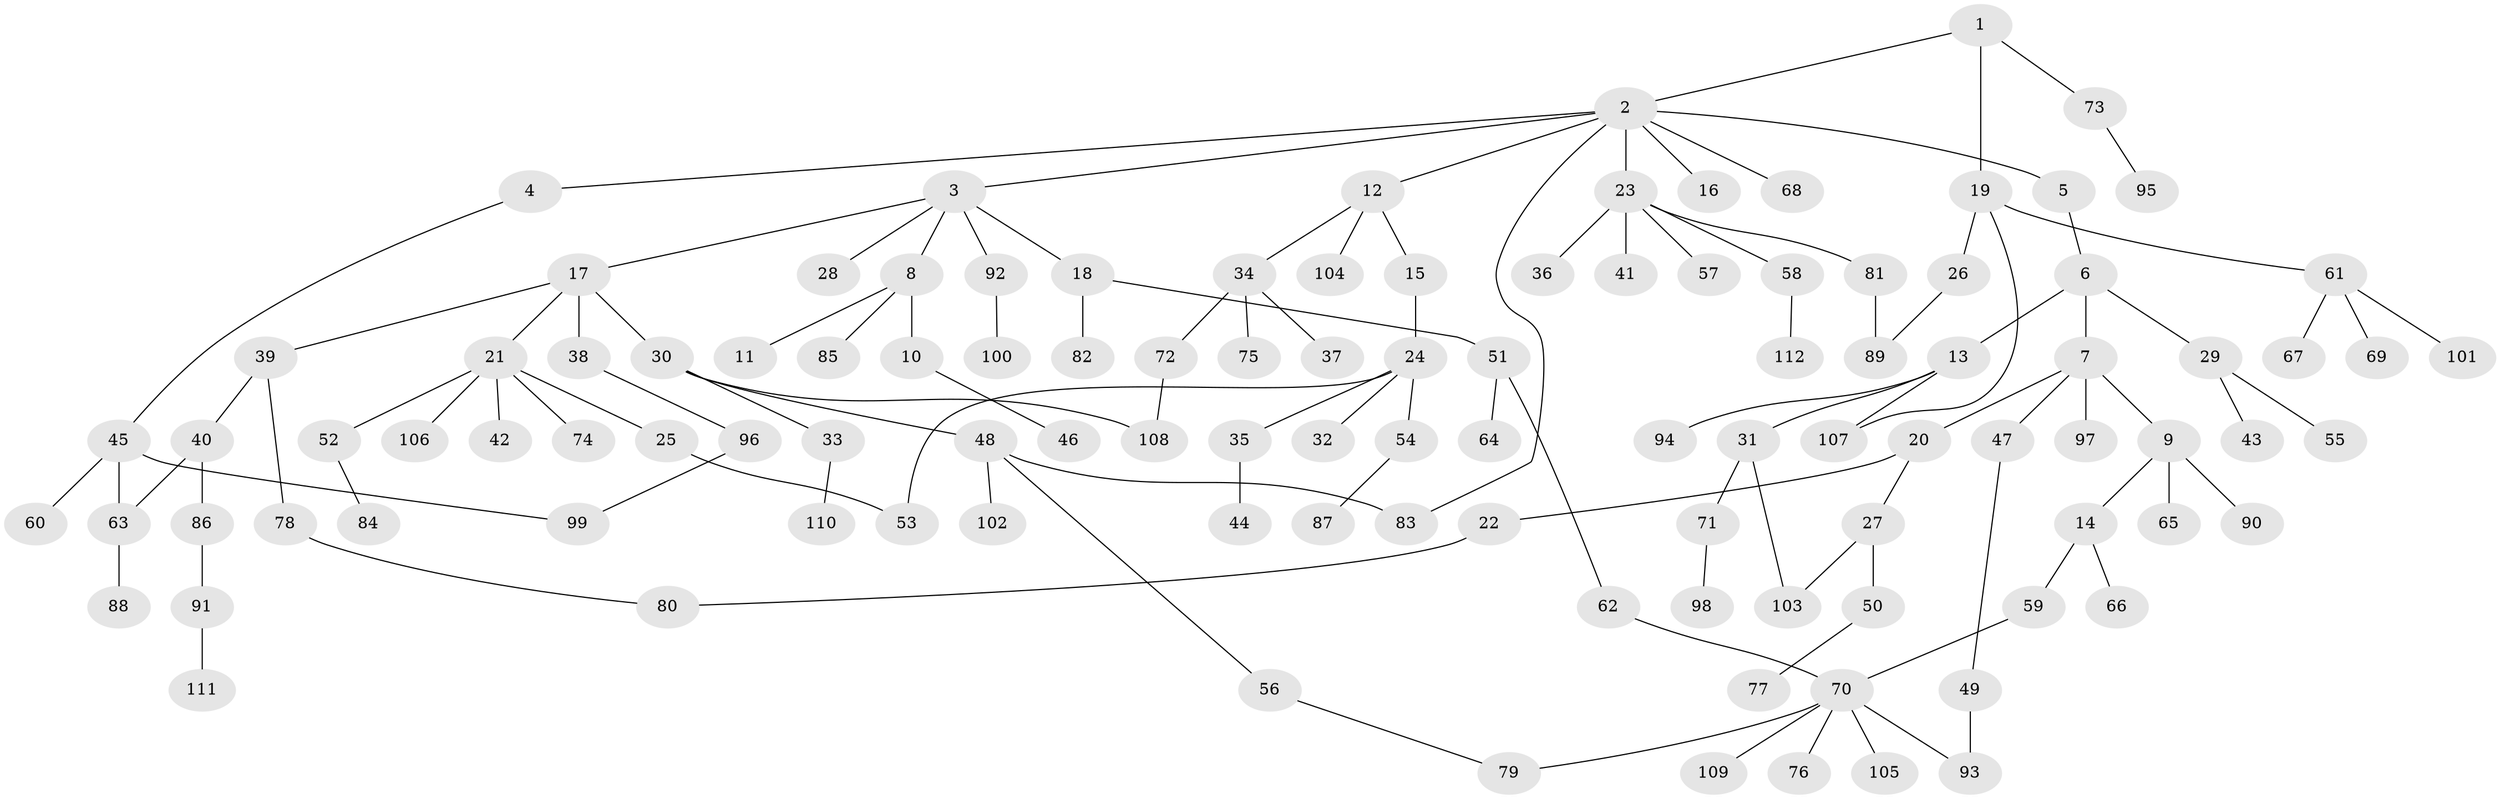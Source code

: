 // coarse degree distribution, {3: 0.10126582278481013, 8: 0.012658227848101266, 5: 0.06329113924050633, 2: 0.24050632911392406, 4: 0.10126582278481013, 1: 0.4430379746835443, 6: 0.0379746835443038}
// Generated by graph-tools (version 1.1) at 2025/23/03/03/25 07:23:30]
// undirected, 112 vertices, 123 edges
graph export_dot {
graph [start="1"]
  node [color=gray90,style=filled];
  1;
  2;
  3;
  4;
  5;
  6;
  7;
  8;
  9;
  10;
  11;
  12;
  13;
  14;
  15;
  16;
  17;
  18;
  19;
  20;
  21;
  22;
  23;
  24;
  25;
  26;
  27;
  28;
  29;
  30;
  31;
  32;
  33;
  34;
  35;
  36;
  37;
  38;
  39;
  40;
  41;
  42;
  43;
  44;
  45;
  46;
  47;
  48;
  49;
  50;
  51;
  52;
  53;
  54;
  55;
  56;
  57;
  58;
  59;
  60;
  61;
  62;
  63;
  64;
  65;
  66;
  67;
  68;
  69;
  70;
  71;
  72;
  73;
  74;
  75;
  76;
  77;
  78;
  79;
  80;
  81;
  82;
  83;
  84;
  85;
  86;
  87;
  88;
  89;
  90;
  91;
  92;
  93;
  94;
  95;
  96;
  97;
  98;
  99;
  100;
  101;
  102;
  103;
  104;
  105;
  106;
  107;
  108;
  109;
  110;
  111;
  112;
  1 -- 2;
  1 -- 19;
  1 -- 73;
  2 -- 3;
  2 -- 4;
  2 -- 5;
  2 -- 12;
  2 -- 16;
  2 -- 23;
  2 -- 68;
  2 -- 83;
  3 -- 8;
  3 -- 17;
  3 -- 18;
  3 -- 28;
  3 -- 92;
  4 -- 45;
  5 -- 6;
  6 -- 7;
  6 -- 13;
  6 -- 29;
  7 -- 9;
  7 -- 20;
  7 -- 47;
  7 -- 97;
  8 -- 10;
  8 -- 11;
  8 -- 85;
  9 -- 14;
  9 -- 65;
  9 -- 90;
  10 -- 46;
  12 -- 15;
  12 -- 34;
  12 -- 104;
  13 -- 31;
  13 -- 94;
  13 -- 107;
  14 -- 59;
  14 -- 66;
  15 -- 24;
  17 -- 21;
  17 -- 30;
  17 -- 38;
  17 -- 39;
  18 -- 51;
  18 -- 82;
  19 -- 26;
  19 -- 61;
  19 -- 107;
  20 -- 22;
  20 -- 27;
  21 -- 25;
  21 -- 42;
  21 -- 52;
  21 -- 74;
  21 -- 106;
  22 -- 80;
  23 -- 36;
  23 -- 41;
  23 -- 57;
  23 -- 58;
  23 -- 81;
  24 -- 32;
  24 -- 35;
  24 -- 54;
  24 -- 53;
  25 -- 53;
  26 -- 89;
  27 -- 50;
  27 -- 103;
  29 -- 43;
  29 -- 55;
  30 -- 33;
  30 -- 48;
  30 -- 108;
  31 -- 71;
  31 -- 103;
  33 -- 110;
  34 -- 37;
  34 -- 72;
  34 -- 75;
  35 -- 44;
  38 -- 96;
  39 -- 40;
  39 -- 78;
  40 -- 63;
  40 -- 86;
  45 -- 60;
  45 -- 99;
  45 -- 63;
  47 -- 49;
  48 -- 56;
  48 -- 102;
  48 -- 83;
  49 -- 93;
  50 -- 77;
  51 -- 62;
  51 -- 64;
  52 -- 84;
  54 -- 87;
  56 -- 79;
  58 -- 112;
  59 -- 70;
  61 -- 67;
  61 -- 69;
  61 -- 101;
  62 -- 70;
  63 -- 88;
  70 -- 76;
  70 -- 79;
  70 -- 105;
  70 -- 109;
  70 -- 93;
  71 -- 98;
  72 -- 108;
  73 -- 95;
  78 -- 80;
  81 -- 89;
  86 -- 91;
  91 -- 111;
  92 -- 100;
  96 -- 99;
}
